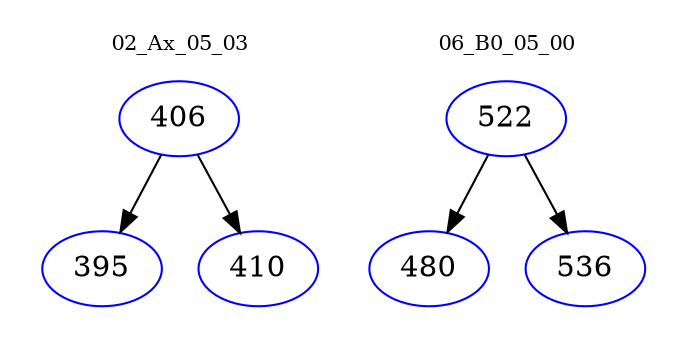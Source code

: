 digraph{
subgraph cluster_0 {
color = white
label = "02_Ax_05_03";
fontsize=10;
T0_406 [label="406", color="blue"]
T0_406 -> T0_395 [color="black"]
T0_395 [label="395", color="blue"]
T0_406 -> T0_410 [color="black"]
T0_410 [label="410", color="blue"]
}
subgraph cluster_1 {
color = white
label = "06_B0_05_00";
fontsize=10;
T1_522 [label="522", color="blue"]
T1_522 -> T1_480 [color="black"]
T1_480 [label="480", color="blue"]
T1_522 -> T1_536 [color="black"]
T1_536 [label="536", color="blue"]
}
}
